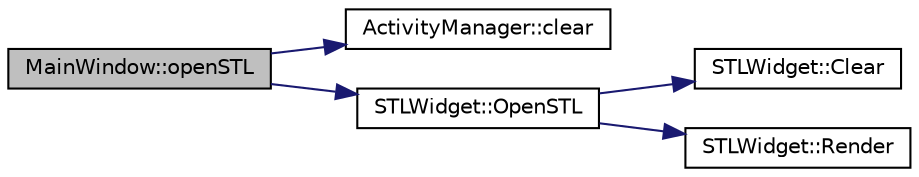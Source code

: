 digraph "MainWindow::openSTL"
{
 // LATEX_PDF_SIZE
  edge [fontname="Helvetica",fontsize="10",labelfontname="Helvetica",labelfontsize="10"];
  node [fontname="Helvetica",fontsize="10",shape=record];
  rankdir="LR";
  Node1 [label="MainWindow::openSTL",height=0.2,width=0.4,color="black", fillcolor="grey75", style="filled", fontcolor="black",tooltip="Open an STL file at path from open file dialog."];
  Node1 -> Node2 [color="midnightblue",fontsize="10",style="solid",fontname="Helvetica"];
  Node2 [label="ActivityManager::clear",height=0.2,width=0.4,color="black", fillcolor="white", style="filled",URL="$class_activity_manager.html#aae34a29e2476905883bcd073bb47f03e",tooltip="Clear all activities."];
  Node1 -> Node3 [color="midnightblue",fontsize="10",style="solid",fontname="Helvetica"];
  Node3 [label="STLWidget::OpenSTL",height=0.2,width=0.4,color="black", fillcolor="white", style="filled",URL="$class_s_t_l_widget.html#ac587c00427f4acc5c4f8d6d0e5667d83",tooltip="Open or import the STL reader to display."];
  Node3 -> Node4 [color="midnightblue",fontsize="10",style="solid",fontname="Helvetica"];
  Node4 [label="STLWidget::Clear",height=0.2,width=0.4,color="black", fillcolor="white", style="filled",URL="$class_s_t_l_widget.html#a3b660bb9da2d718d46bb7b9af52ab1f4",tooltip="Clear all fields."];
  Node3 -> Node5 [color="midnightblue",fontsize="10",style="solid",fontname="Helvetica"];
  Node5 [label="STLWidget::Render",height=0.2,width=0.4,color="black", fillcolor="white", style="filled",URL="$class_s_t_l_widget.html#ac57424afd9164e125938ed47041c7d76",tooltip="Refresh the widget, applying new changes."];
}
